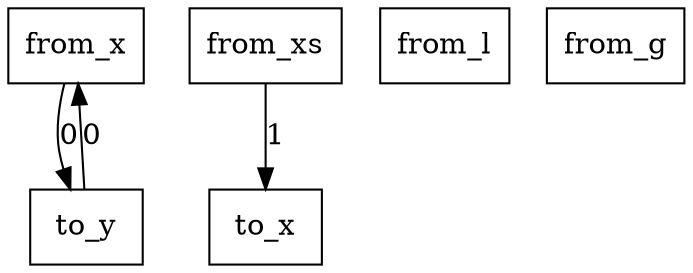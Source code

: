 digraph {
    graph [rankdir=TB
          ,bgcolor=transparent];
    node [shape=box
         ,fillcolor=white
         ,style=filled];
    0 [label=<from_x>];
    1 [label=<from_xs>];
    2 [label=<from_l>];
    3 [label=<from_g>];
    4 [label=<to_x>];
    5 [label=<to_y>];
    0 -> 5 [label=0];
    1 -> 4 [label=1];
    5 -> 0 [label=0];
}